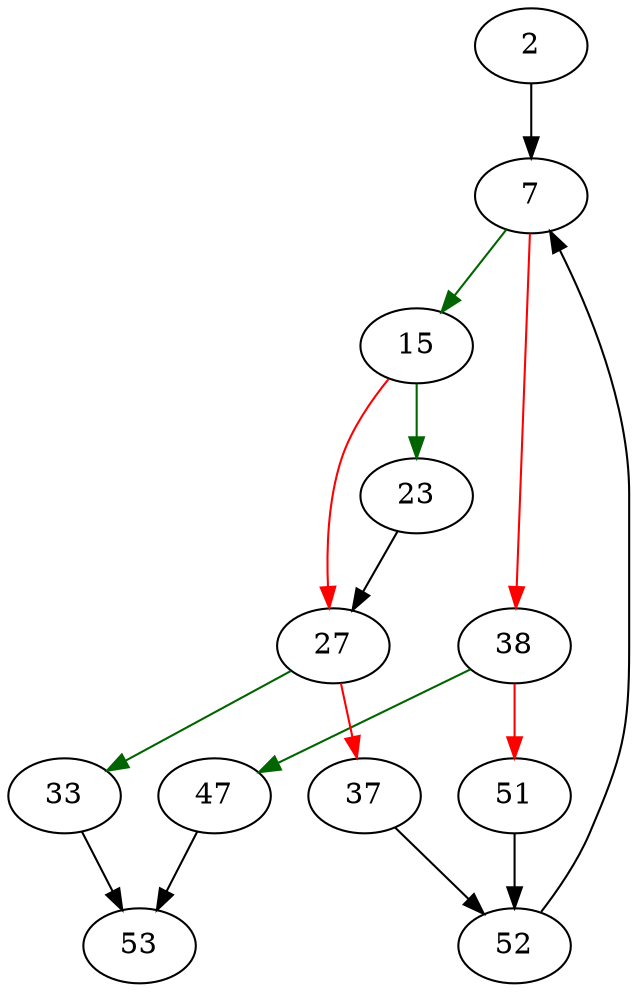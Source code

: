 strict digraph "rowSetEntryMerge" {
	// Node definitions.
	2 [entry=true];
	7;
	15;
	38;
	23;
	27;
	33;
	37;
	53;
	52;
	47;
	51;

	// Edge definitions.
	2 -> 7;
	7 -> 15 [
		color=darkgreen
		cond=true
	];
	7 -> 38 [
		color=red
		cond=false
	];
	15 -> 23 [
		color=darkgreen
		cond=true
	];
	15 -> 27 [
		color=red
		cond=false
	];
	38 -> 47 [
		color=darkgreen
		cond=true
	];
	38 -> 51 [
		color=red
		cond=false
	];
	23 -> 27;
	27 -> 33 [
		color=darkgreen
		cond=true
	];
	27 -> 37 [
		color=red
		cond=false
	];
	33 -> 53;
	37 -> 52;
	52 -> 7;
	47 -> 53;
	51 -> 52;
}